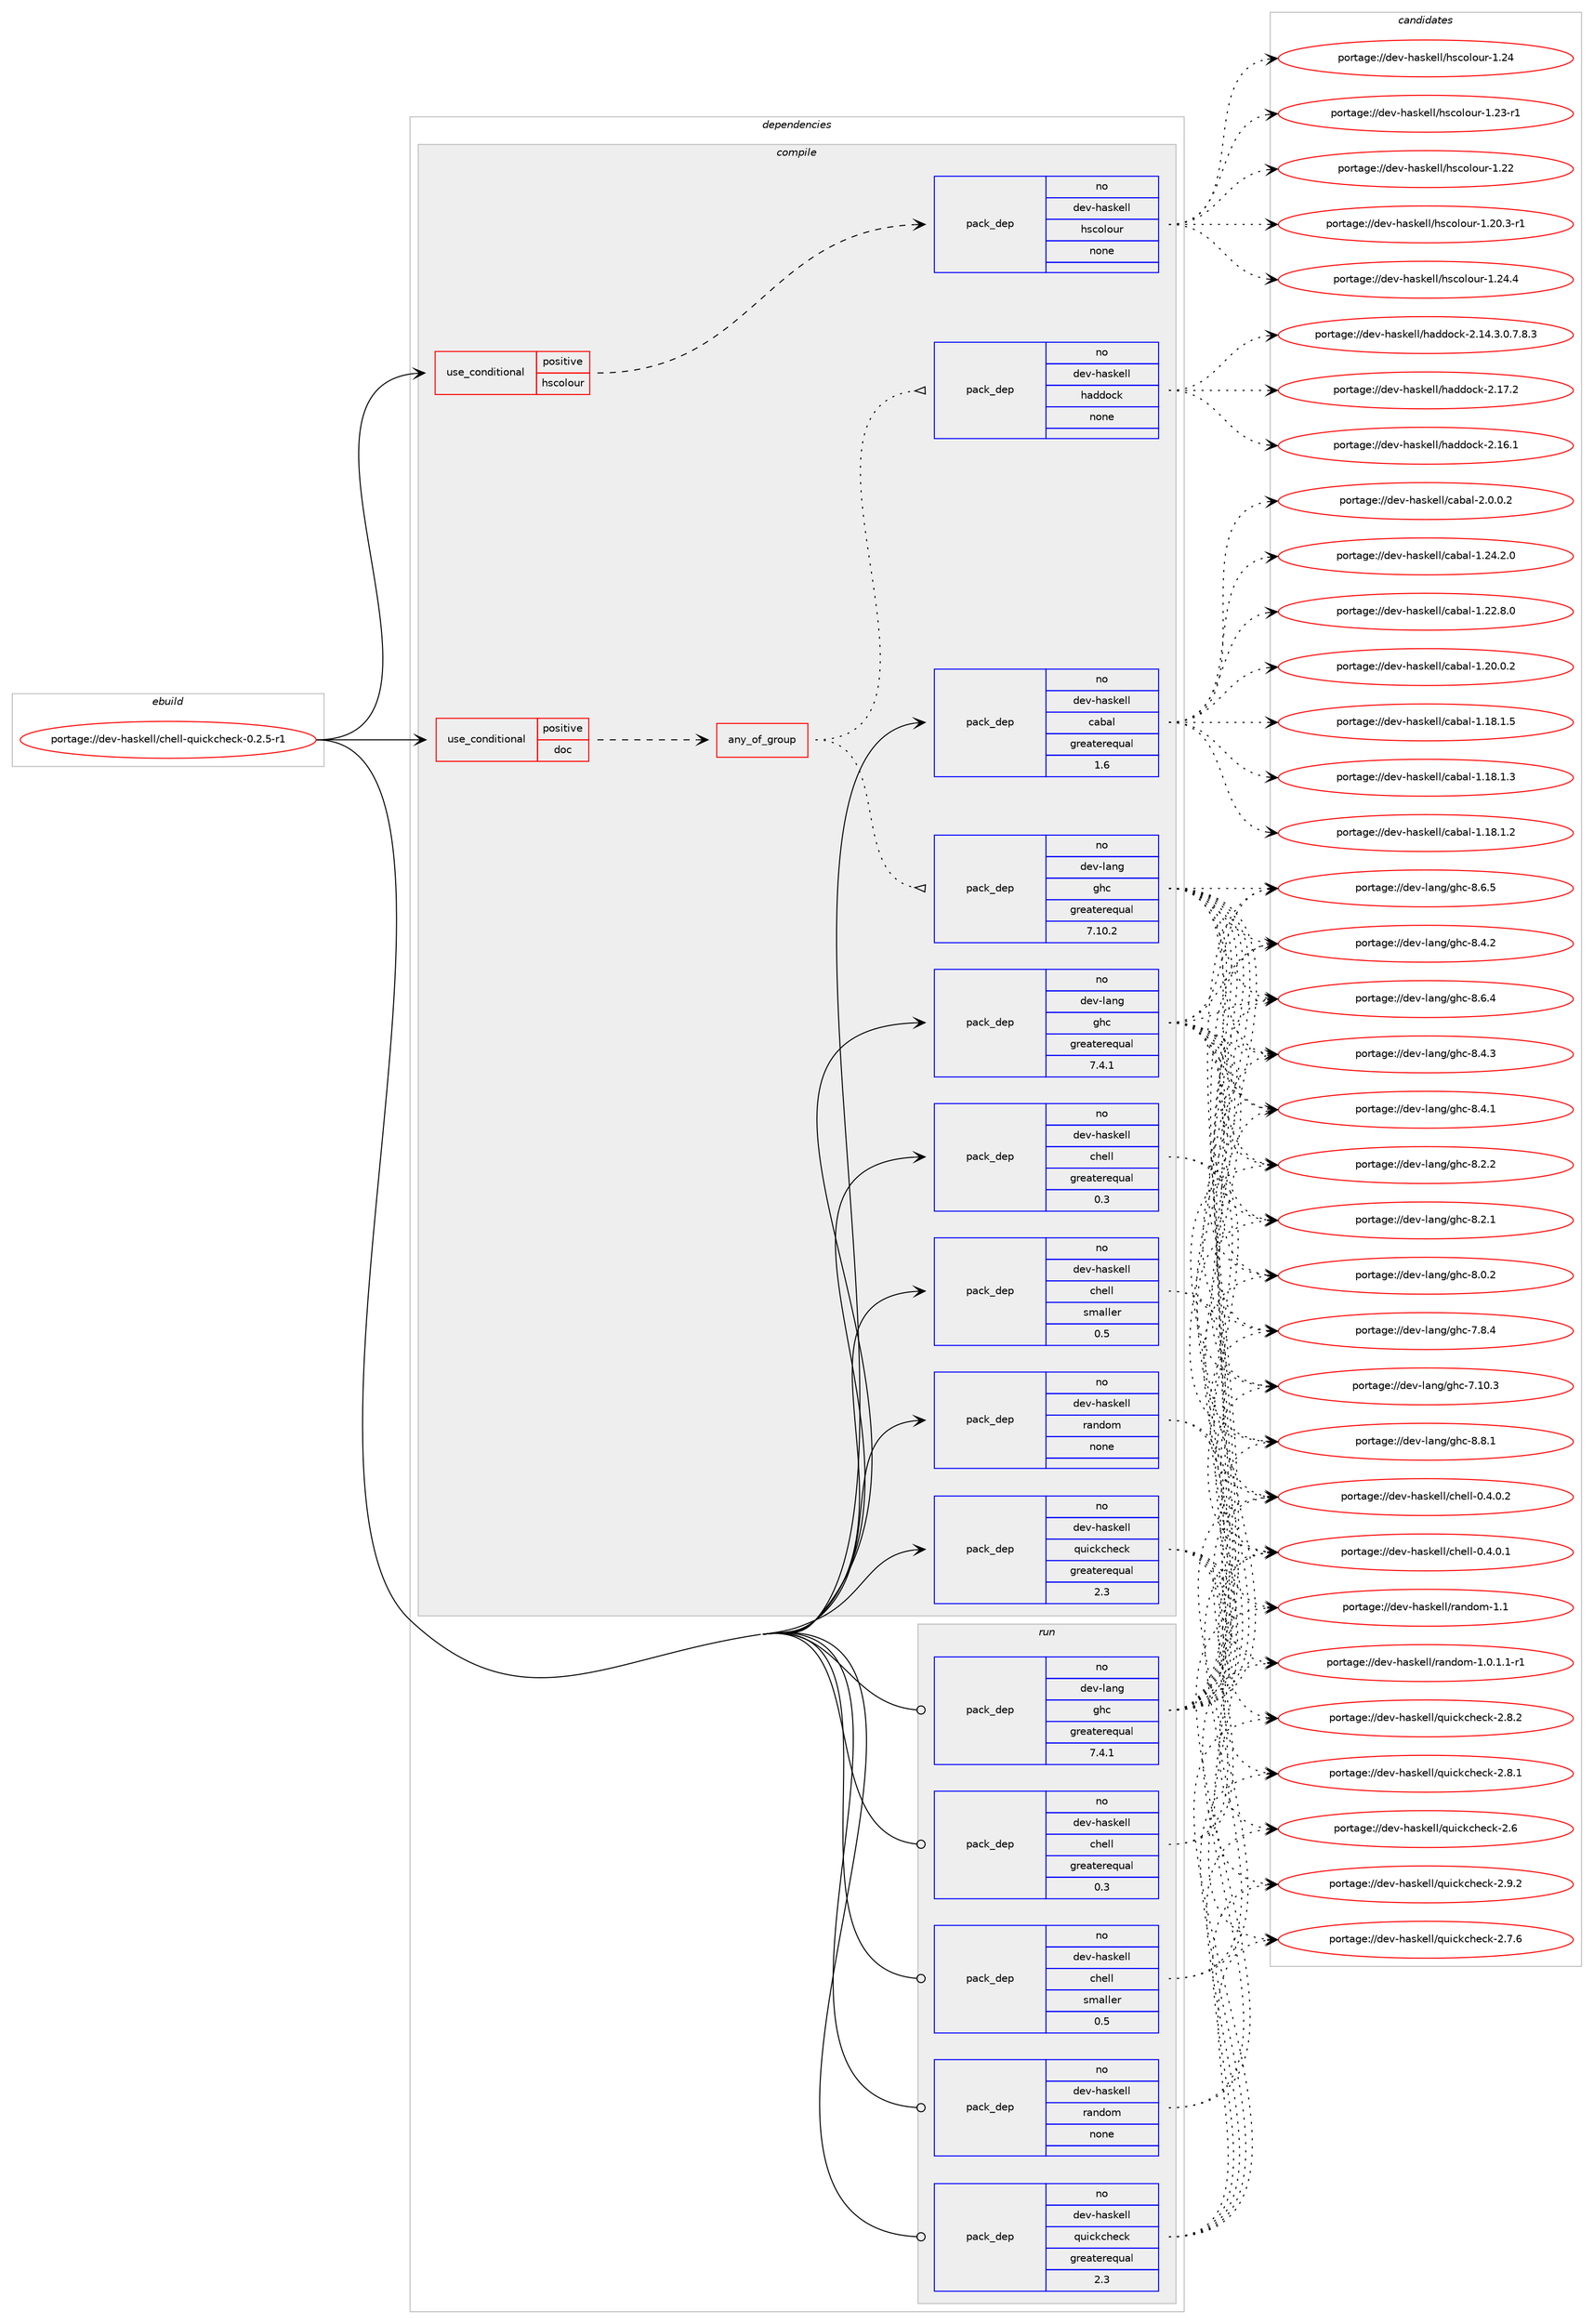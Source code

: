 digraph prolog {

# *************
# Graph options
# *************

newrank=true;
concentrate=true;
compound=true;
graph [rankdir=LR,fontname=Helvetica,fontsize=10,ranksep=1.5];#, ranksep=2.5, nodesep=0.2];
edge  [arrowhead=vee];
node  [fontname=Helvetica,fontsize=10];

# **********
# The ebuild
# **********

subgraph cluster_leftcol {
color=gray;
label=<<i>ebuild</i>>;
id [label="portage://dev-haskell/chell-quickcheck-0.2.5-r1", color=red, width=4, href="../dev-haskell/chell-quickcheck-0.2.5-r1.svg"];
}

# ****************
# The dependencies
# ****************

subgraph cluster_midcol {
color=gray;
label=<<i>dependencies</i>>;
subgraph cluster_compile {
fillcolor="#eeeeee";
style=filled;
label=<<i>compile</i>>;
subgraph cond134684 {
dependency568753 [label=<<TABLE BORDER="0" CELLBORDER="1" CELLSPACING="0" CELLPADDING="4"><TR><TD ROWSPAN="3" CELLPADDING="10">use_conditional</TD></TR><TR><TD>positive</TD></TR><TR><TD>doc</TD></TR></TABLE>>, shape=none, color=red];
subgraph any6712 {
dependency568754 [label=<<TABLE BORDER="0" CELLBORDER="1" CELLSPACING="0" CELLPADDING="4"><TR><TD CELLPADDING="10">any_of_group</TD></TR></TABLE>>, shape=none, color=red];subgraph pack427120 {
dependency568755 [label=<<TABLE BORDER="0" CELLBORDER="1" CELLSPACING="0" CELLPADDING="4" WIDTH="220"><TR><TD ROWSPAN="6" CELLPADDING="30">pack_dep</TD></TR><TR><TD WIDTH="110">no</TD></TR><TR><TD>dev-haskell</TD></TR><TR><TD>haddock</TD></TR><TR><TD>none</TD></TR><TR><TD></TD></TR></TABLE>>, shape=none, color=blue];
}
dependency568754:e -> dependency568755:w [weight=20,style="dotted",arrowhead="oinv"];
subgraph pack427121 {
dependency568756 [label=<<TABLE BORDER="0" CELLBORDER="1" CELLSPACING="0" CELLPADDING="4" WIDTH="220"><TR><TD ROWSPAN="6" CELLPADDING="30">pack_dep</TD></TR><TR><TD WIDTH="110">no</TD></TR><TR><TD>dev-lang</TD></TR><TR><TD>ghc</TD></TR><TR><TD>greaterequal</TD></TR><TR><TD>7.10.2</TD></TR></TABLE>>, shape=none, color=blue];
}
dependency568754:e -> dependency568756:w [weight=20,style="dotted",arrowhead="oinv"];
}
dependency568753:e -> dependency568754:w [weight=20,style="dashed",arrowhead="vee"];
}
id:e -> dependency568753:w [weight=20,style="solid",arrowhead="vee"];
subgraph cond134685 {
dependency568757 [label=<<TABLE BORDER="0" CELLBORDER="1" CELLSPACING="0" CELLPADDING="4"><TR><TD ROWSPAN="3" CELLPADDING="10">use_conditional</TD></TR><TR><TD>positive</TD></TR><TR><TD>hscolour</TD></TR></TABLE>>, shape=none, color=red];
subgraph pack427122 {
dependency568758 [label=<<TABLE BORDER="0" CELLBORDER="1" CELLSPACING="0" CELLPADDING="4" WIDTH="220"><TR><TD ROWSPAN="6" CELLPADDING="30">pack_dep</TD></TR><TR><TD WIDTH="110">no</TD></TR><TR><TD>dev-haskell</TD></TR><TR><TD>hscolour</TD></TR><TR><TD>none</TD></TR><TR><TD></TD></TR></TABLE>>, shape=none, color=blue];
}
dependency568757:e -> dependency568758:w [weight=20,style="dashed",arrowhead="vee"];
}
id:e -> dependency568757:w [weight=20,style="solid",arrowhead="vee"];
subgraph pack427123 {
dependency568759 [label=<<TABLE BORDER="0" CELLBORDER="1" CELLSPACING="0" CELLPADDING="4" WIDTH="220"><TR><TD ROWSPAN="6" CELLPADDING="30">pack_dep</TD></TR><TR><TD WIDTH="110">no</TD></TR><TR><TD>dev-haskell</TD></TR><TR><TD>cabal</TD></TR><TR><TD>greaterequal</TD></TR><TR><TD>1.6</TD></TR></TABLE>>, shape=none, color=blue];
}
id:e -> dependency568759:w [weight=20,style="solid",arrowhead="vee"];
subgraph pack427124 {
dependency568760 [label=<<TABLE BORDER="0" CELLBORDER="1" CELLSPACING="0" CELLPADDING="4" WIDTH="220"><TR><TD ROWSPAN="6" CELLPADDING="30">pack_dep</TD></TR><TR><TD WIDTH="110">no</TD></TR><TR><TD>dev-haskell</TD></TR><TR><TD>chell</TD></TR><TR><TD>greaterequal</TD></TR><TR><TD>0.3</TD></TR></TABLE>>, shape=none, color=blue];
}
id:e -> dependency568760:w [weight=20,style="solid",arrowhead="vee"];
subgraph pack427125 {
dependency568761 [label=<<TABLE BORDER="0" CELLBORDER="1" CELLSPACING="0" CELLPADDING="4" WIDTH="220"><TR><TD ROWSPAN="6" CELLPADDING="30">pack_dep</TD></TR><TR><TD WIDTH="110">no</TD></TR><TR><TD>dev-haskell</TD></TR><TR><TD>chell</TD></TR><TR><TD>smaller</TD></TR><TR><TD>0.5</TD></TR></TABLE>>, shape=none, color=blue];
}
id:e -> dependency568761:w [weight=20,style="solid",arrowhead="vee"];
subgraph pack427126 {
dependency568762 [label=<<TABLE BORDER="0" CELLBORDER="1" CELLSPACING="0" CELLPADDING="4" WIDTH="220"><TR><TD ROWSPAN="6" CELLPADDING="30">pack_dep</TD></TR><TR><TD WIDTH="110">no</TD></TR><TR><TD>dev-haskell</TD></TR><TR><TD>quickcheck</TD></TR><TR><TD>greaterequal</TD></TR><TR><TD>2.3</TD></TR></TABLE>>, shape=none, color=blue];
}
id:e -> dependency568762:w [weight=20,style="solid",arrowhead="vee"];
subgraph pack427127 {
dependency568763 [label=<<TABLE BORDER="0" CELLBORDER="1" CELLSPACING="0" CELLPADDING="4" WIDTH="220"><TR><TD ROWSPAN="6" CELLPADDING="30">pack_dep</TD></TR><TR><TD WIDTH="110">no</TD></TR><TR><TD>dev-haskell</TD></TR><TR><TD>random</TD></TR><TR><TD>none</TD></TR><TR><TD></TD></TR></TABLE>>, shape=none, color=blue];
}
id:e -> dependency568763:w [weight=20,style="solid",arrowhead="vee"];
subgraph pack427128 {
dependency568764 [label=<<TABLE BORDER="0" CELLBORDER="1" CELLSPACING="0" CELLPADDING="4" WIDTH="220"><TR><TD ROWSPAN="6" CELLPADDING="30">pack_dep</TD></TR><TR><TD WIDTH="110">no</TD></TR><TR><TD>dev-lang</TD></TR><TR><TD>ghc</TD></TR><TR><TD>greaterequal</TD></TR><TR><TD>7.4.1</TD></TR></TABLE>>, shape=none, color=blue];
}
id:e -> dependency568764:w [weight=20,style="solid",arrowhead="vee"];
}
subgraph cluster_compileandrun {
fillcolor="#eeeeee";
style=filled;
label=<<i>compile and run</i>>;
}
subgraph cluster_run {
fillcolor="#eeeeee";
style=filled;
label=<<i>run</i>>;
subgraph pack427129 {
dependency568765 [label=<<TABLE BORDER="0" CELLBORDER="1" CELLSPACING="0" CELLPADDING="4" WIDTH="220"><TR><TD ROWSPAN="6" CELLPADDING="30">pack_dep</TD></TR><TR><TD WIDTH="110">no</TD></TR><TR><TD>dev-haskell</TD></TR><TR><TD>chell</TD></TR><TR><TD>greaterequal</TD></TR><TR><TD>0.3</TD></TR></TABLE>>, shape=none, color=blue];
}
id:e -> dependency568765:w [weight=20,style="solid",arrowhead="odot"];
subgraph pack427130 {
dependency568766 [label=<<TABLE BORDER="0" CELLBORDER="1" CELLSPACING="0" CELLPADDING="4" WIDTH="220"><TR><TD ROWSPAN="6" CELLPADDING="30">pack_dep</TD></TR><TR><TD WIDTH="110">no</TD></TR><TR><TD>dev-haskell</TD></TR><TR><TD>chell</TD></TR><TR><TD>smaller</TD></TR><TR><TD>0.5</TD></TR></TABLE>>, shape=none, color=blue];
}
id:e -> dependency568766:w [weight=20,style="solid",arrowhead="odot"];
subgraph pack427131 {
dependency568767 [label=<<TABLE BORDER="0" CELLBORDER="1" CELLSPACING="0" CELLPADDING="4" WIDTH="220"><TR><TD ROWSPAN="6" CELLPADDING="30">pack_dep</TD></TR><TR><TD WIDTH="110">no</TD></TR><TR><TD>dev-haskell</TD></TR><TR><TD>quickcheck</TD></TR><TR><TD>greaterequal</TD></TR><TR><TD>2.3</TD></TR></TABLE>>, shape=none, color=blue];
}
id:e -> dependency568767:w [weight=20,style="solid",arrowhead="odot"];
subgraph pack427132 {
dependency568768 [label=<<TABLE BORDER="0" CELLBORDER="1" CELLSPACING="0" CELLPADDING="4" WIDTH="220"><TR><TD ROWSPAN="6" CELLPADDING="30">pack_dep</TD></TR><TR><TD WIDTH="110">no</TD></TR><TR><TD>dev-haskell</TD></TR><TR><TD>random</TD></TR><TR><TD>none</TD></TR><TR><TD></TD></TR></TABLE>>, shape=none, color=blue];
}
id:e -> dependency568768:w [weight=20,style="solid",arrowhead="odot"];
subgraph pack427133 {
dependency568769 [label=<<TABLE BORDER="0" CELLBORDER="1" CELLSPACING="0" CELLPADDING="4" WIDTH="220"><TR><TD ROWSPAN="6" CELLPADDING="30">pack_dep</TD></TR><TR><TD WIDTH="110">no</TD></TR><TR><TD>dev-lang</TD></TR><TR><TD>ghc</TD></TR><TR><TD>greaterequal</TD></TR><TR><TD>7.4.1</TD></TR></TABLE>>, shape=none, color=blue];
}
id:e -> dependency568769:w [weight=20,style="solid",arrowhead="odot"];
}
}

# **************
# The candidates
# **************

subgraph cluster_choices {
rank=same;
color=gray;
label=<<i>candidates</i>>;

subgraph choice427120 {
color=black;
nodesep=1;
choice100101118451049711510710110810847104971001001119910745504649554650 [label="portage://dev-haskell/haddock-2.17.2", color=red, width=4,href="../dev-haskell/haddock-2.17.2.svg"];
choice100101118451049711510710110810847104971001001119910745504649544649 [label="portage://dev-haskell/haddock-2.16.1", color=red, width=4,href="../dev-haskell/haddock-2.16.1.svg"];
choice1001011184510497115107101108108471049710010011199107455046495246514648465546564651 [label="portage://dev-haskell/haddock-2.14.3.0.7.8.3", color=red, width=4,href="../dev-haskell/haddock-2.14.3.0.7.8.3.svg"];
dependency568755:e -> choice100101118451049711510710110810847104971001001119910745504649554650:w [style=dotted,weight="100"];
dependency568755:e -> choice100101118451049711510710110810847104971001001119910745504649544649:w [style=dotted,weight="100"];
dependency568755:e -> choice1001011184510497115107101108108471049710010011199107455046495246514648465546564651:w [style=dotted,weight="100"];
}
subgraph choice427121 {
color=black;
nodesep=1;
choice10010111845108971101034710310499455646564649 [label="portage://dev-lang/ghc-8.8.1", color=red, width=4,href="../dev-lang/ghc-8.8.1.svg"];
choice10010111845108971101034710310499455646544653 [label="portage://dev-lang/ghc-8.6.5", color=red, width=4,href="../dev-lang/ghc-8.6.5.svg"];
choice10010111845108971101034710310499455646544652 [label="portage://dev-lang/ghc-8.6.4", color=red, width=4,href="../dev-lang/ghc-8.6.4.svg"];
choice10010111845108971101034710310499455646524651 [label="portage://dev-lang/ghc-8.4.3", color=red, width=4,href="../dev-lang/ghc-8.4.3.svg"];
choice10010111845108971101034710310499455646524650 [label="portage://dev-lang/ghc-8.4.2", color=red, width=4,href="../dev-lang/ghc-8.4.2.svg"];
choice10010111845108971101034710310499455646524649 [label="portage://dev-lang/ghc-8.4.1", color=red, width=4,href="../dev-lang/ghc-8.4.1.svg"];
choice10010111845108971101034710310499455646504650 [label="portage://dev-lang/ghc-8.2.2", color=red, width=4,href="../dev-lang/ghc-8.2.2.svg"];
choice10010111845108971101034710310499455646504649 [label="portage://dev-lang/ghc-8.2.1", color=red, width=4,href="../dev-lang/ghc-8.2.1.svg"];
choice10010111845108971101034710310499455646484650 [label="portage://dev-lang/ghc-8.0.2", color=red, width=4,href="../dev-lang/ghc-8.0.2.svg"];
choice10010111845108971101034710310499455546564652 [label="portage://dev-lang/ghc-7.8.4", color=red, width=4,href="../dev-lang/ghc-7.8.4.svg"];
choice1001011184510897110103471031049945554649484651 [label="portage://dev-lang/ghc-7.10.3", color=red, width=4,href="../dev-lang/ghc-7.10.3.svg"];
dependency568756:e -> choice10010111845108971101034710310499455646564649:w [style=dotted,weight="100"];
dependency568756:e -> choice10010111845108971101034710310499455646544653:w [style=dotted,weight="100"];
dependency568756:e -> choice10010111845108971101034710310499455646544652:w [style=dotted,weight="100"];
dependency568756:e -> choice10010111845108971101034710310499455646524651:w [style=dotted,weight="100"];
dependency568756:e -> choice10010111845108971101034710310499455646524650:w [style=dotted,weight="100"];
dependency568756:e -> choice10010111845108971101034710310499455646524649:w [style=dotted,weight="100"];
dependency568756:e -> choice10010111845108971101034710310499455646504650:w [style=dotted,weight="100"];
dependency568756:e -> choice10010111845108971101034710310499455646504649:w [style=dotted,weight="100"];
dependency568756:e -> choice10010111845108971101034710310499455646484650:w [style=dotted,weight="100"];
dependency568756:e -> choice10010111845108971101034710310499455546564652:w [style=dotted,weight="100"];
dependency568756:e -> choice1001011184510897110103471031049945554649484651:w [style=dotted,weight="100"];
}
subgraph choice427122 {
color=black;
nodesep=1;
choice1001011184510497115107101108108471041159911110811111711445494650524652 [label="portage://dev-haskell/hscolour-1.24.4", color=red, width=4,href="../dev-haskell/hscolour-1.24.4.svg"];
choice100101118451049711510710110810847104115991111081111171144549465052 [label="portage://dev-haskell/hscolour-1.24", color=red, width=4,href="../dev-haskell/hscolour-1.24.svg"];
choice1001011184510497115107101108108471041159911110811111711445494650514511449 [label="portage://dev-haskell/hscolour-1.23-r1", color=red, width=4,href="../dev-haskell/hscolour-1.23-r1.svg"];
choice100101118451049711510710110810847104115991111081111171144549465050 [label="portage://dev-haskell/hscolour-1.22", color=red, width=4,href="../dev-haskell/hscolour-1.22.svg"];
choice10010111845104971151071011081084710411599111108111117114454946504846514511449 [label="portage://dev-haskell/hscolour-1.20.3-r1", color=red, width=4,href="../dev-haskell/hscolour-1.20.3-r1.svg"];
dependency568758:e -> choice1001011184510497115107101108108471041159911110811111711445494650524652:w [style=dotted,weight="100"];
dependency568758:e -> choice100101118451049711510710110810847104115991111081111171144549465052:w [style=dotted,weight="100"];
dependency568758:e -> choice1001011184510497115107101108108471041159911110811111711445494650514511449:w [style=dotted,weight="100"];
dependency568758:e -> choice100101118451049711510710110810847104115991111081111171144549465050:w [style=dotted,weight="100"];
dependency568758:e -> choice10010111845104971151071011081084710411599111108111117114454946504846514511449:w [style=dotted,weight="100"];
}
subgraph choice427123 {
color=black;
nodesep=1;
choice100101118451049711510710110810847999798971084550464846484650 [label="portage://dev-haskell/cabal-2.0.0.2", color=red, width=4,href="../dev-haskell/cabal-2.0.0.2.svg"];
choice10010111845104971151071011081084799979897108454946505246504648 [label="portage://dev-haskell/cabal-1.24.2.0", color=red, width=4,href="../dev-haskell/cabal-1.24.2.0.svg"];
choice10010111845104971151071011081084799979897108454946505046564648 [label="portage://dev-haskell/cabal-1.22.8.0", color=red, width=4,href="../dev-haskell/cabal-1.22.8.0.svg"];
choice10010111845104971151071011081084799979897108454946504846484650 [label="portage://dev-haskell/cabal-1.20.0.2", color=red, width=4,href="../dev-haskell/cabal-1.20.0.2.svg"];
choice10010111845104971151071011081084799979897108454946495646494653 [label="portage://dev-haskell/cabal-1.18.1.5", color=red, width=4,href="../dev-haskell/cabal-1.18.1.5.svg"];
choice10010111845104971151071011081084799979897108454946495646494651 [label="portage://dev-haskell/cabal-1.18.1.3", color=red, width=4,href="../dev-haskell/cabal-1.18.1.3.svg"];
choice10010111845104971151071011081084799979897108454946495646494650 [label="portage://dev-haskell/cabal-1.18.1.2", color=red, width=4,href="../dev-haskell/cabal-1.18.1.2.svg"];
dependency568759:e -> choice100101118451049711510710110810847999798971084550464846484650:w [style=dotted,weight="100"];
dependency568759:e -> choice10010111845104971151071011081084799979897108454946505246504648:w [style=dotted,weight="100"];
dependency568759:e -> choice10010111845104971151071011081084799979897108454946505046564648:w [style=dotted,weight="100"];
dependency568759:e -> choice10010111845104971151071011081084799979897108454946504846484650:w [style=dotted,weight="100"];
dependency568759:e -> choice10010111845104971151071011081084799979897108454946495646494653:w [style=dotted,weight="100"];
dependency568759:e -> choice10010111845104971151071011081084799979897108454946495646494651:w [style=dotted,weight="100"];
dependency568759:e -> choice10010111845104971151071011081084799979897108454946495646494650:w [style=dotted,weight="100"];
}
subgraph choice427124 {
color=black;
nodesep=1;
choice100101118451049711510710110810847991041011081084548465246484650 [label="portage://dev-haskell/chell-0.4.0.2", color=red, width=4,href="../dev-haskell/chell-0.4.0.2.svg"];
choice100101118451049711510710110810847991041011081084548465246484649 [label="portage://dev-haskell/chell-0.4.0.1", color=red, width=4,href="../dev-haskell/chell-0.4.0.1.svg"];
dependency568760:e -> choice100101118451049711510710110810847991041011081084548465246484650:w [style=dotted,weight="100"];
dependency568760:e -> choice100101118451049711510710110810847991041011081084548465246484649:w [style=dotted,weight="100"];
}
subgraph choice427125 {
color=black;
nodesep=1;
choice100101118451049711510710110810847991041011081084548465246484650 [label="portage://dev-haskell/chell-0.4.0.2", color=red, width=4,href="../dev-haskell/chell-0.4.0.2.svg"];
choice100101118451049711510710110810847991041011081084548465246484649 [label="portage://dev-haskell/chell-0.4.0.1", color=red, width=4,href="../dev-haskell/chell-0.4.0.1.svg"];
dependency568761:e -> choice100101118451049711510710110810847991041011081084548465246484650:w [style=dotted,weight="100"];
dependency568761:e -> choice100101118451049711510710110810847991041011081084548465246484649:w [style=dotted,weight="100"];
}
subgraph choice427126 {
color=black;
nodesep=1;
choice100101118451049711510710110810847113117105991079910410199107455046574650 [label="portage://dev-haskell/quickcheck-2.9.2", color=red, width=4,href="../dev-haskell/quickcheck-2.9.2.svg"];
choice100101118451049711510710110810847113117105991079910410199107455046564650 [label="portage://dev-haskell/quickcheck-2.8.2", color=red, width=4,href="../dev-haskell/quickcheck-2.8.2.svg"];
choice100101118451049711510710110810847113117105991079910410199107455046564649 [label="portage://dev-haskell/quickcheck-2.8.1", color=red, width=4,href="../dev-haskell/quickcheck-2.8.1.svg"];
choice100101118451049711510710110810847113117105991079910410199107455046554654 [label="portage://dev-haskell/quickcheck-2.7.6", color=red, width=4,href="../dev-haskell/quickcheck-2.7.6.svg"];
choice10010111845104971151071011081084711311710599107991041019910745504654 [label="portage://dev-haskell/quickcheck-2.6", color=red, width=4,href="../dev-haskell/quickcheck-2.6.svg"];
dependency568762:e -> choice100101118451049711510710110810847113117105991079910410199107455046574650:w [style=dotted,weight="100"];
dependency568762:e -> choice100101118451049711510710110810847113117105991079910410199107455046564650:w [style=dotted,weight="100"];
dependency568762:e -> choice100101118451049711510710110810847113117105991079910410199107455046564649:w [style=dotted,weight="100"];
dependency568762:e -> choice100101118451049711510710110810847113117105991079910410199107455046554654:w [style=dotted,weight="100"];
dependency568762:e -> choice10010111845104971151071011081084711311710599107991041019910745504654:w [style=dotted,weight="100"];
}
subgraph choice427127 {
color=black;
nodesep=1;
choice1001011184510497115107101108108471149711010011110945494649 [label="portage://dev-haskell/random-1.1", color=red, width=4,href="../dev-haskell/random-1.1.svg"];
choice1001011184510497115107101108108471149711010011110945494648464946494511449 [label="portage://dev-haskell/random-1.0.1.1-r1", color=red, width=4,href="../dev-haskell/random-1.0.1.1-r1.svg"];
dependency568763:e -> choice1001011184510497115107101108108471149711010011110945494649:w [style=dotted,weight="100"];
dependency568763:e -> choice1001011184510497115107101108108471149711010011110945494648464946494511449:w [style=dotted,weight="100"];
}
subgraph choice427128 {
color=black;
nodesep=1;
choice10010111845108971101034710310499455646564649 [label="portage://dev-lang/ghc-8.8.1", color=red, width=4,href="../dev-lang/ghc-8.8.1.svg"];
choice10010111845108971101034710310499455646544653 [label="portage://dev-lang/ghc-8.6.5", color=red, width=4,href="../dev-lang/ghc-8.6.5.svg"];
choice10010111845108971101034710310499455646544652 [label="portage://dev-lang/ghc-8.6.4", color=red, width=4,href="../dev-lang/ghc-8.6.4.svg"];
choice10010111845108971101034710310499455646524651 [label="portage://dev-lang/ghc-8.4.3", color=red, width=4,href="../dev-lang/ghc-8.4.3.svg"];
choice10010111845108971101034710310499455646524650 [label="portage://dev-lang/ghc-8.4.2", color=red, width=4,href="../dev-lang/ghc-8.4.2.svg"];
choice10010111845108971101034710310499455646524649 [label="portage://dev-lang/ghc-8.4.1", color=red, width=4,href="../dev-lang/ghc-8.4.1.svg"];
choice10010111845108971101034710310499455646504650 [label="portage://dev-lang/ghc-8.2.2", color=red, width=4,href="../dev-lang/ghc-8.2.2.svg"];
choice10010111845108971101034710310499455646504649 [label="portage://dev-lang/ghc-8.2.1", color=red, width=4,href="../dev-lang/ghc-8.2.1.svg"];
choice10010111845108971101034710310499455646484650 [label="portage://dev-lang/ghc-8.0.2", color=red, width=4,href="../dev-lang/ghc-8.0.2.svg"];
choice10010111845108971101034710310499455546564652 [label="portage://dev-lang/ghc-7.8.4", color=red, width=4,href="../dev-lang/ghc-7.8.4.svg"];
choice1001011184510897110103471031049945554649484651 [label="portage://dev-lang/ghc-7.10.3", color=red, width=4,href="../dev-lang/ghc-7.10.3.svg"];
dependency568764:e -> choice10010111845108971101034710310499455646564649:w [style=dotted,weight="100"];
dependency568764:e -> choice10010111845108971101034710310499455646544653:w [style=dotted,weight="100"];
dependency568764:e -> choice10010111845108971101034710310499455646544652:w [style=dotted,weight="100"];
dependency568764:e -> choice10010111845108971101034710310499455646524651:w [style=dotted,weight="100"];
dependency568764:e -> choice10010111845108971101034710310499455646524650:w [style=dotted,weight="100"];
dependency568764:e -> choice10010111845108971101034710310499455646524649:w [style=dotted,weight="100"];
dependency568764:e -> choice10010111845108971101034710310499455646504650:w [style=dotted,weight="100"];
dependency568764:e -> choice10010111845108971101034710310499455646504649:w [style=dotted,weight="100"];
dependency568764:e -> choice10010111845108971101034710310499455646484650:w [style=dotted,weight="100"];
dependency568764:e -> choice10010111845108971101034710310499455546564652:w [style=dotted,weight="100"];
dependency568764:e -> choice1001011184510897110103471031049945554649484651:w [style=dotted,weight="100"];
}
subgraph choice427129 {
color=black;
nodesep=1;
choice100101118451049711510710110810847991041011081084548465246484650 [label="portage://dev-haskell/chell-0.4.0.2", color=red, width=4,href="../dev-haskell/chell-0.4.0.2.svg"];
choice100101118451049711510710110810847991041011081084548465246484649 [label="portage://dev-haskell/chell-0.4.0.1", color=red, width=4,href="../dev-haskell/chell-0.4.0.1.svg"];
dependency568765:e -> choice100101118451049711510710110810847991041011081084548465246484650:w [style=dotted,weight="100"];
dependency568765:e -> choice100101118451049711510710110810847991041011081084548465246484649:w [style=dotted,weight="100"];
}
subgraph choice427130 {
color=black;
nodesep=1;
choice100101118451049711510710110810847991041011081084548465246484650 [label="portage://dev-haskell/chell-0.4.0.2", color=red, width=4,href="../dev-haskell/chell-0.4.0.2.svg"];
choice100101118451049711510710110810847991041011081084548465246484649 [label="portage://dev-haskell/chell-0.4.0.1", color=red, width=4,href="../dev-haskell/chell-0.4.0.1.svg"];
dependency568766:e -> choice100101118451049711510710110810847991041011081084548465246484650:w [style=dotted,weight="100"];
dependency568766:e -> choice100101118451049711510710110810847991041011081084548465246484649:w [style=dotted,weight="100"];
}
subgraph choice427131 {
color=black;
nodesep=1;
choice100101118451049711510710110810847113117105991079910410199107455046574650 [label="portage://dev-haskell/quickcheck-2.9.2", color=red, width=4,href="../dev-haskell/quickcheck-2.9.2.svg"];
choice100101118451049711510710110810847113117105991079910410199107455046564650 [label="portage://dev-haskell/quickcheck-2.8.2", color=red, width=4,href="../dev-haskell/quickcheck-2.8.2.svg"];
choice100101118451049711510710110810847113117105991079910410199107455046564649 [label="portage://dev-haskell/quickcheck-2.8.1", color=red, width=4,href="../dev-haskell/quickcheck-2.8.1.svg"];
choice100101118451049711510710110810847113117105991079910410199107455046554654 [label="portage://dev-haskell/quickcheck-2.7.6", color=red, width=4,href="../dev-haskell/quickcheck-2.7.6.svg"];
choice10010111845104971151071011081084711311710599107991041019910745504654 [label="portage://dev-haskell/quickcheck-2.6", color=red, width=4,href="../dev-haskell/quickcheck-2.6.svg"];
dependency568767:e -> choice100101118451049711510710110810847113117105991079910410199107455046574650:w [style=dotted,weight="100"];
dependency568767:e -> choice100101118451049711510710110810847113117105991079910410199107455046564650:w [style=dotted,weight="100"];
dependency568767:e -> choice100101118451049711510710110810847113117105991079910410199107455046564649:w [style=dotted,weight="100"];
dependency568767:e -> choice100101118451049711510710110810847113117105991079910410199107455046554654:w [style=dotted,weight="100"];
dependency568767:e -> choice10010111845104971151071011081084711311710599107991041019910745504654:w [style=dotted,weight="100"];
}
subgraph choice427132 {
color=black;
nodesep=1;
choice1001011184510497115107101108108471149711010011110945494649 [label="portage://dev-haskell/random-1.1", color=red, width=4,href="../dev-haskell/random-1.1.svg"];
choice1001011184510497115107101108108471149711010011110945494648464946494511449 [label="portage://dev-haskell/random-1.0.1.1-r1", color=red, width=4,href="../dev-haskell/random-1.0.1.1-r1.svg"];
dependency568768:e -> choice1001011184510497115107101108108471149711010011110945494649:w [style=dotted,weight="100"];
dependency568768:e -> choice1001011184510497115107101108108471149711010011110945494648464946494511449:w [style=dotted,weight="100"];
}
subgraph choice427133 {
color=black;
nodesep=1;
choice10010111845108971101034710310499455646564649 [label="portage://dev-lang/ghc-8.8.1", color=red, width=4,href="../dev-lang/ghc-8.8.1.svg"];
choice10010111845108971101034710310499455646544653 [label="portage://dev-lang/ghc-8.6.5", color=red, width=4,href="../dev-lang/ghc-8.6.5.svg"];
choice10010111845108971101034710310499455646544652 [label="portage://dev-lang/ghc-8.6.4", color=red, width=4,href="../dev-lang/ghc-8.6.4.svg"];
choice10010111845108971101034710310499455646524651 [label="portage://dev-lang/ghc-8.4.3", color=red, width=4,href="../dev-lang/ghc-8.4.3.svg"];
choice10010111845108971101034710310499455646524650 [label="portage://dev-lang/ghc-8.4.2", color=red, width=4,href="../dev-lang/ghc-8.4.2.svg"];
choice10010111845108971101034710310499455646524649 [label="portage://dev-lang/ghc-8.4.1", color=red, width=4,href="../dev-lang/ghc-8.4.1.svg"];
choice10010111845108971101034710310499455646504650 [label="portage://dev-lang/ghc-8.2.2", color=red, width=4,href="../dev-lang/ghc-8.2.2.svg"];
choice10010111845108971101034710310499455646504649 [label="portage://dev-lang/ghc-8.2.1", color=red, width=4,href="../dev-lang/ghc-8.2.1.svg"];
choice10010111845108971101034710310499455646484650 [label="portage://dev-lang/ghc-8.0.2", color=red, width=4,href="../dev-lang/ghc-8.0.2.svg"];
choice10010111845108971101034710310499455546564652 [label="portage://dev-lang/ghc-7.8.4", color=red, width=4,href="../dev-lang/ghc-7.8.4.svg"];
choice1001011184510897110103471031049945554649484651 [label="portage://dev-lang/ghc-7.10.3", color=red, width=4,href="../dev-lang/ghc-7.10.3.svg"];
dependency568769:e -> choice10010111845108971101034710310499455646564649:w [style=dotted,weight="100"];
dependency568769:e -> choice10010111845108971101034710310499455646544653:w [style=dotted,weight="100"];
dependency568769:e -> choice10010111845108971101034710310499455646544652:w [style=dotted,weight="100"];
dependency568769:e -> choice10010111845108971101034710310499455646524651:w [style=dotted,weight="100"];
dependency568769:e -> choice10010111845108971101034710310499455646524650:w [style=dotted,weight="100"];
dependency568769:e -> choice10010111845108971101034710310499455646524649:w [style=dotted,weight="100"];
dependency568769:e -> choice10010111845108971101034710310499455646504650:w [style=dotted,weight="100"];
dependency568769:e -> choice10010111845108971101034710310499455646504649:w [style=dotted,weight="100"];
dependency568769:e -> choice10010111845108971101034710310499455646484650:w [style=dotted,weight="100"];
dependency568769:e -> choice10010111845108971101034710310499455546564652:w [style=dotted,weight="100"];
dependency568769:e -> choice1001011184510897110103471031049945554649484651:w [style=dotted,weight="100"];
}
}

}
